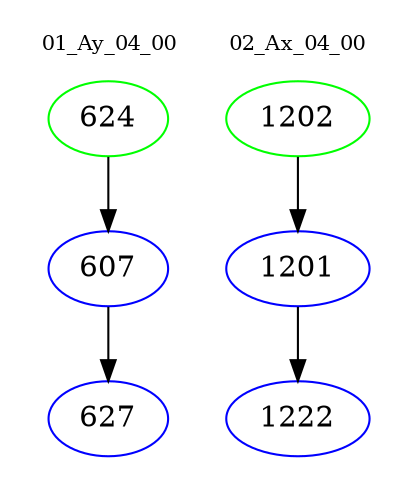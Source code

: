 digraph{
subgraph cluster_0 {
color = white
label = "01_Ay_04_00";
fontsize=10;
T0_624 [label="624", color="green"]
T0_624 -> T0_607 [color="black"]
T0_607 [label="607", color="blue"]
T0_607 -> T0_627 [color="black"]
T0_627 [label="627", color="blue"]
}
subgraph cluster_1 {
color = white
label = "02_Ax_04_00";
fontsize=10;
T1_1202 [label="1202", color="green"]
T1_1202 -> T1_1201 [color="black"]
T1_1201 [label="1201", color="blue"]
T1_1201 -> T1_1222 [color="black"]
T1_1222 [label="1222", color="blue"]
}
}
